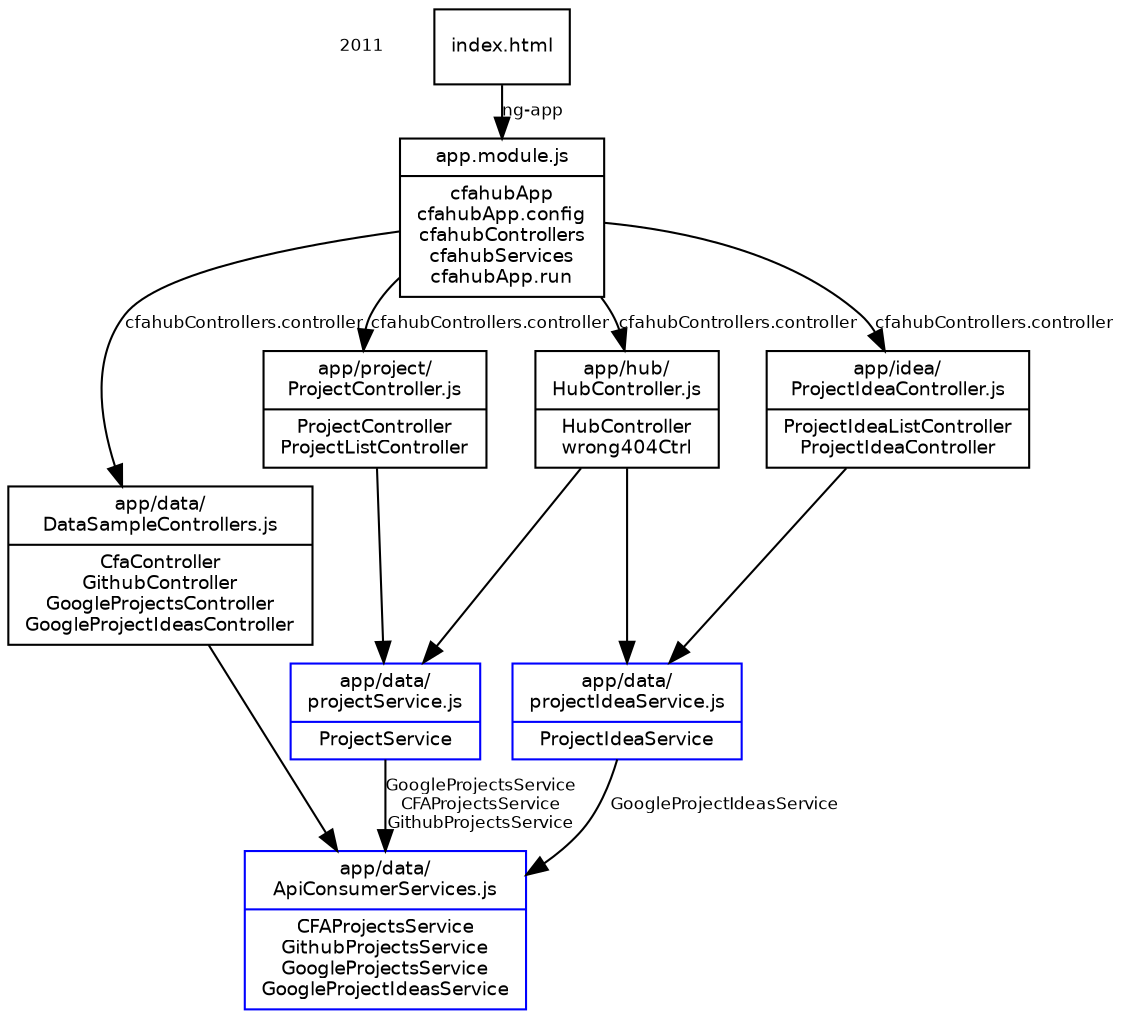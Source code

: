 digraph G {
    overlap=false;
    splines=true;
    node [fontname="Helvetica",fontsize=9];
    edge [fontname="Helvetica",fontsize=8];
    ranksep=0.1;
    nodesep=0.1;
    _schema_info [shape="plaintext", label="2011", fontname="Helvetica",fontsize=8];
    "index.html" [label="{index.html}" shape="record"];
    "app.module.js" [label="{app.module.js|cfahubApp\ncfahubApp.config\ncfahubControllers\ncfahubServices\ncfahubApp.run\n}" shape="record"];
    "app/data/DataSampleControllers.js" [label="{app/data/\nDataSampleControllers.js|CfaController\nGithubController\nGoogleProjectsController\nGoogleProjectIdeasController\n}" shape="record"];
    "app/hub/HubController.js" [label="{app/hub/\nHubController.js|HubController\nwrong404Ctrl\n}" shape="record"];
    "app/idea/ProjectIdeaController.js" [label="{app/idea/\nProjectIdeaController.js|ProjectIdeaListController\nProjectIdeaController\n}" shape="record"];
    "app/project/ProjectController.js" [label="{app/project/\nProjectController.js|ProjectController\nProjectListController\n}" shape="record"];

    "app/data/projectIdeaService.js" [label="{app/data/\nprojectIdeaService.js|ProjectIdeaService\n}" color="blue" shape="record"];
    "app/data/projectService.js" [label="{app/data/\nprojectService.js|ProjectService\n}" color="blue" shape="record"];
    "app/data/ApiConsumerServices.js" [label="{app/data/\nApiConsumerServices.js|CFAProjectsService\nGithubProjectsService\nGoogleProjectsService\nGoogleProjectIdeasService\n}" color="blue" shape="record"];

    "index.html" -> "app.module.js" [label="ng-app"]

    "app.module.js" -> "app/hub/HubController.js" [label="cfahubControllers.controller"]
    "app.module.js" -> "app/project/ProjectController.js" [label="cfahubControllers.controller"]
    "app.module.js" -> "app/idea/ProjectIdeaController.js" [label="cfahubControllers.controller"]

#    "app.module.js" -> "app/data/projectIdeaService.js" [label="cfahubServices.factory"]
#    "app.module.js" -> "app/data/projectService.js" [label="cfahubServices.factory"]


    "app.module.js" -> "app/data/DataSampleControllers.js" [label="cfahubControllers.controller"]
#    "app.module.js" -> "app/data/ApiConsumerServices.js" [label="cfahubServices.factory"]

    "app/hub/HubController.js" -> "app/data/projectService.js" [label=""]
    "app/project/ProjectController.js" -> "app/data/projectService.js" [label=""]

    "app/hub/HubController.js" -> "app/data/projectIdeaService.js" [label=""]
    "app/idea/ProjectIdeaController.js" -> "app/data/projectIdeaService.js" [label=""]

    "app/data/DataSampleControllers.js" -> "app/data/ApiConsumerServices.js" [label=""]
    "app/data/projectService.js" -> "app/data/ApiConsumerServices.js" [label="GoogleProjectsService\nCFAProjectsService\nGithubProjectsService\n"]

    "app/data/projectIdeaService.js" -> "app/data/ApiConsumerServices.js" [label="GoogleProjectIdeasService\n"]
}
